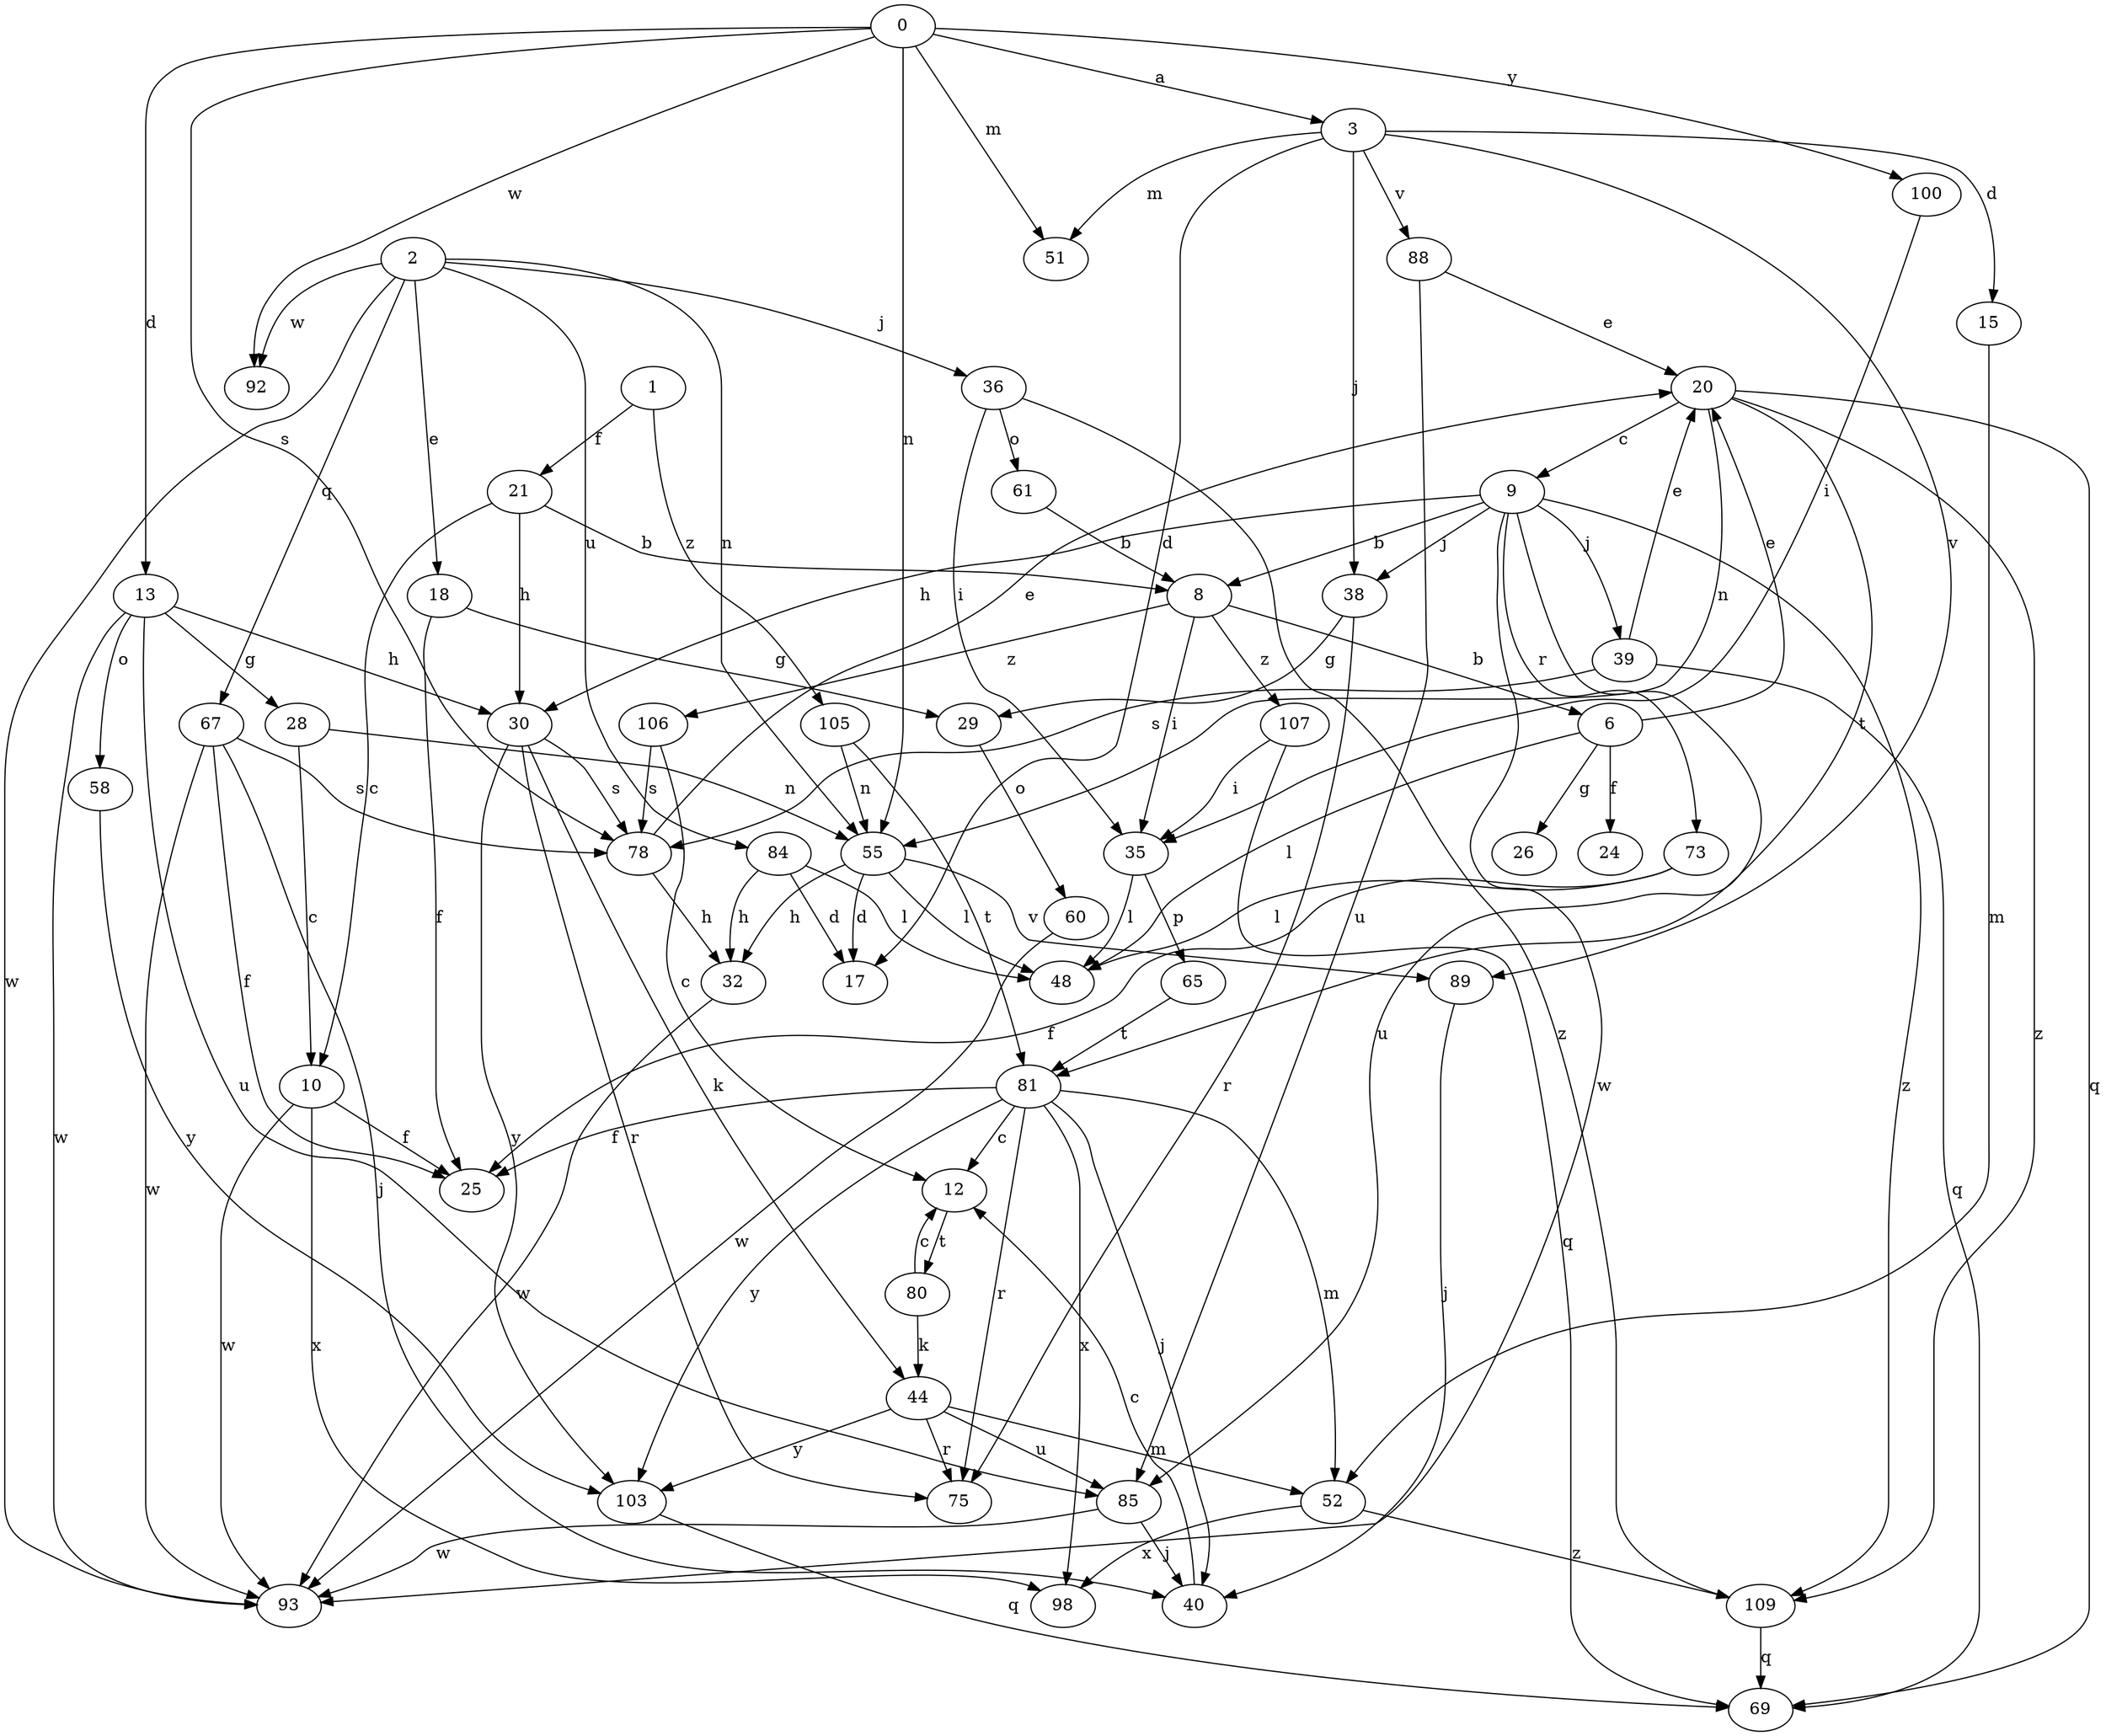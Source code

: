 strict digraph  {
0;
1;
2;
3;
6;
8;
9;
10;
12;
13;
15;
17;
18;
20;
21;
24;
25;
26;
28;
29;
30;
32;
35;
36;
38;
39;
40;
44;
48;
51;
52;
55;
58;
60;
61;
65;
67;
69;
73;
75;
78;
80;
81;
84;
85;
88;
89;
92;
93;
98;
100;
103;
105;
106;
107;
109;
0 -> 3  [label=a];
0 -> 13  [label=d];
0 -> 51  [label=m];
0 -> 55  [label=n];
0 -> 78  [label=s];
0 -> 92  [label=w];
0 -> 100  [label=y];
1 -> 21  [label=f];
1 -> 105  [label=z];
2 -> 18  [label=e];
2 -> 36  [label=j];
2 -> 55  [label=n];
2 -> 67  [label=q];
2 -> 84  [label=u];
2 -> 92  [label=w];
2 -> 93  [label=w];
3 -> 15  [label=d];
3 -> 17  [label=d];
3 -> 38  [label=j];
3 -> 51  [label=m];
3 -> 88  [label=v];
3 -> 89  [label=v];
6 -> 20  [label=e];
6 -> 24  [label=f];
6 -> 26  [label=g];
6 -> 48  [label=l];
8 -> 6  [label=b];
8 -> 35  [label=i];
8 -> 106  [label=z];
8 -> 107  [label=z];
9 -> 8  [label=b];
9 -> 30  [label=h];
9 -> 38  [label=j];
9 -> 39  [label=j];
9 -> 73  [label=r];
9 -> 85  [label=u];
9 -> 93  [label=w];
9 -> 109  [label=z];
10 -> 25  [label=f];
10 -> 93  [label=w];
10 -> 98  [label=x];
12 -> 80  [label=t];
13 -> 28  [label=g];
13 -> 30  [label=h];
13 -> 58  [label=o];
13 -> 85  [label=u];
13 -> 93  [label=w];
15 -> 52  [label=m];
18 -> 25  [label=f];
18 -> 29  [label=g];
20 -> 9  [label=c];
20 -> 55  [label=n];
20 -> 69  [label=q];
20 -> 81  [label=t];
20 -> 109  [label=z];
21 -> 8  [label=b];
21 -> 10  [label=c];
21 -> 30  [label=h];
28 -> 10  [label=c];
28 -> 55  [label=n];
29 -> 60  [label=o];
30 -> 44  [label=k];
30 -> 75  [label=r];
30 -> 78  [label=s];
30 -> 103  [label=y];
32 -> 93  [label=w];
35 -> 48  [label=l];
35 -> 65  [label=p];
36 -> 35  [label=i];
36 -> 61  [label=o];
36 -> 109  [label=z];
38 -> 29  [label=g];
38 -> 75  [label=r];
39 -> 20  [label=e];
39 -> 69  [label=q];
39 -> 78  [label=s];
40 -> 12  [label=c];
44 -> 52  [label=m];
44 -> 75  [label=r];
44 -> 85  [label=u];
44 -> 103  [label=y];
52 -> 98  [label=x];
52 -> 109  [label=z];
55 -> 17  [label=d];
55 -> 32  [label=h];
55 -> 48  [label=l];
55 -> 89  [label=v];
58 -> 103  [label=y];
60 -> 93  [label=w];
61 -> 8  [label=b];
65 -> 81  [label=t];
67 -> 25  [label=f];
67 -> 40  [label=j];
67 -> 78  [label=s];
67 -> 93  [label=w];
73 -> 25  [label=f];
73 -> 48  [label=l];
78 -> 20  [label=e];
78 -> 32  [label=h];
80 -> 12  [label=c];
80 -> 44  [label=k];
81 -> 12  [label=c];
81 -> 25  [label=f];
81 -> 40  [label=j];
81 -> 52  [label=m];
81 -> 75  [label=r];
81 -> 98  [label=x];
81 -> 103  [label=y];
84 -> 17  [label=d];
84 -> 32  [label=h];
84 -> 48  [label=l];
85 -> 40  [label=j];
85 -> 93  [label=w];
88 -> 20  [label=e];
88 -> 85  [label=u];
89 -> 40  [label=j];
100 -> 35  [label=i];
103 -> 69  [label=q];
105 -> 55  [label=n];
105 -> 81  [label=t];
106 -> 12  [label=c];
106 -> 78  [label=s];
107 -> 35  [label=i];
107 -> 69  [label=q];
109 -> 69  [label=q];
}

